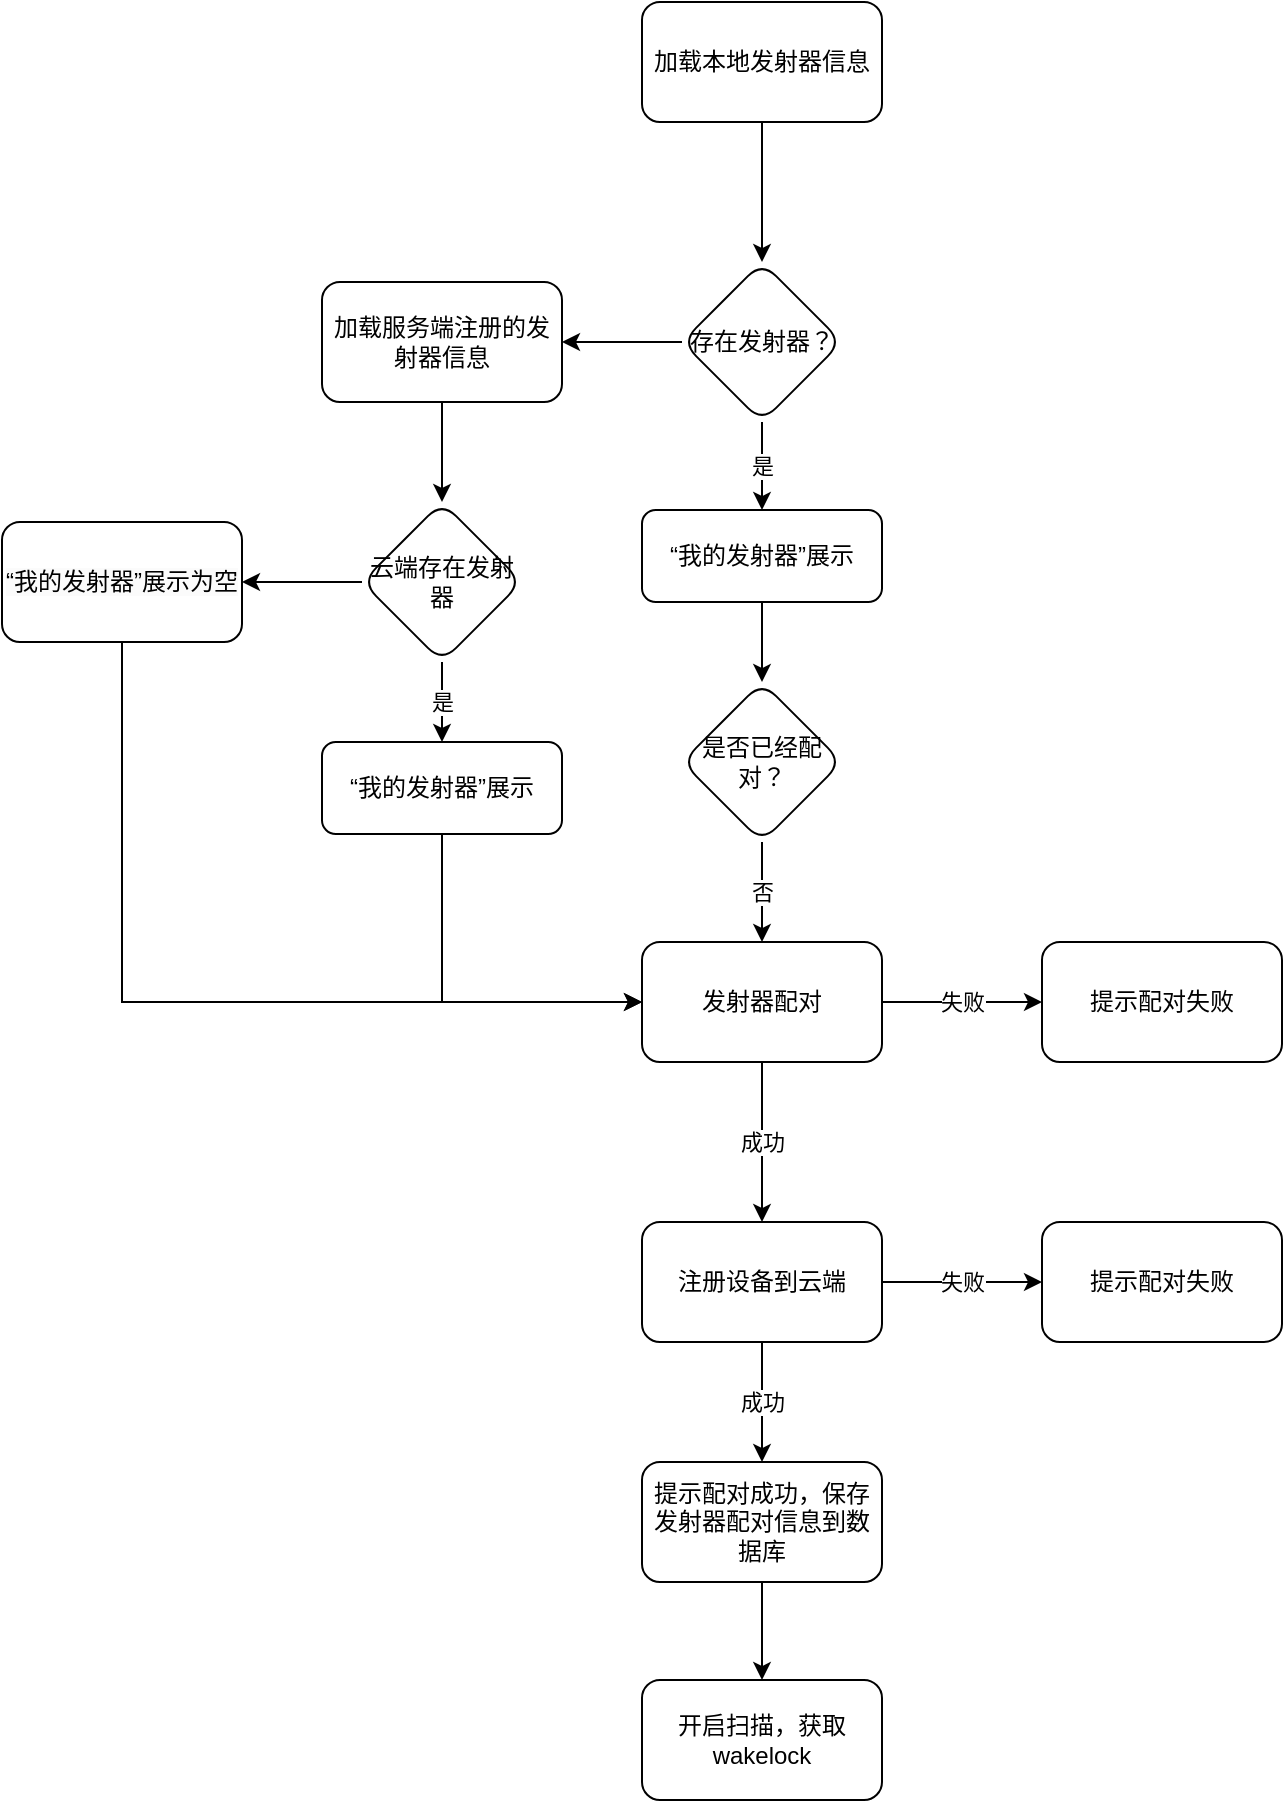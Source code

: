 <mxfile version="20.8.14" type="github">
  <diagram name="第 1 页" id="3vTdp0UVbqy76ZYv410J">
    <mxGraphModel dx="1363" dy="924" grid="1" gridSize="10" guides="1" tooltips="1" connect="1" arrows="1" fold="1" page="1" pageScale="1" pageWidth="827" pageHeight="1169" math="0" shadow="0">
      <root>
        <mxCell id="0" />
        <mxCell id="1" parent="0" />
        <mxCell id="xPan8RsNirfQrjr9XC_V-3" value="" style="edgeStyle=orthogonalEdgeStyle;rounded=0;orthogonalLoop=1;jettySize=auto;html=1;" edge="1" parent="1" source="xPan8RsNirfQrjr9XC_V-1" target="xPan8RsNirfQrjr9XC_V-2">
          <mxGeometry relative="1" as="geometry" />
        </mxCell>
        <mxCell id="xPan8RsNirfQrjr9XC_V-1" value="加载本地发射器信息" style="rounded=1;whiteSpace=wrap;html=1;" vertex="1" parent="1">
          <mxGeometry x="370" y="330" width="120" height="60" as="geometry" />
        </mxCell>
        <mxCell id="xPan8RsNirfQrjr9XC_V-18" value="" style="edgeStyle=orthogonalEdgeStyle;rounded=0;orthogonalLoop=1;jettySize=auto;html=1;" edge="1" parent="1" source="xPan8RsNirfQrjr9XC_V-2" target="xPan8RsNirfQrjr9XC_V-17">
          <mxGeometry relative="1" as="geometry" />
        </mxCell>
        <mxCell id="xPan8RsNirfQrjr9XC_V-23" value="是" style="edgeStyle=orthogonalEdgeStyle;rounded=0;orthogonalLoop=1;jettySize=auto;html=1;" edge="1" parent="1" source="xPan8RsNirfQrjr9XC_V-2" target="xPan8RsNirfQrjr9XC_V-22">
          <mxGeometry relative="1" as="geometry" />
        </mxCell>
        <mxCell id="xPan8RsNirfQrjr9XC_V-2" value="存在发射器？" style="rhombus;whiteSpace=wrap;html=1;rounded=1;" vertex="1" parent="1">
          <mxGeometry x="390" y="460" width="80" height="80" as="geometry" />
        </mxCell>
        <mxCell id="xPan8RsNirfQrjr9XC_V-13" value="否" style="edgeStyle=orthogonalEdgeStyle;rounded=0;orthogonalLoop=1;jettySize=auto;html=1;" edge="1" parent="1" source="xPan8RsNirfQrjr9XC_V-9" target="xPan8RsNirfQrjr9XC_V-12">
          <mxGeometry relative="1" as="geometry" />
        </mxCell>
        <mxCell id="xPan8RsNirfQrjr9XC_V-9" value="是否已经配对？" style="rhombus;whiteSpace=wrap;html=1;rounded=1;" vertex="1" parent="1">
          <mxGeometry x="390" y="670" width="80" height="80" as="geometry" />
        </mxCell>
        <mxCell id="xPan8RsNirfQrjr9XC_V-33" value="成功" style="edgeStyle=orthogonalEdgeStyle;rounded=0;orthogonalLoop=1;jettySize=auto;html=1;" edge="1" parent="1" source="xPan8RsNirfQrjr9XC_V-12" target="xPan8RsNirfQrjr9XC_V-32">
          <mxGeometry relative="1" as="geometry" />
        </mxCell>
        <mxCell id="xPan8RsNirfQrjr9XC_V-35" value="失败" style="edgeStyle=orthogonalEdgeStyle;rounded=0;orthogonalLoop=1;jettySize=auto;html=1;" edge="1" parent="1" source="xPan8RsNirfQrjr9XC_V-12" target="xPan8RsNirfQrjr9XC_V-34">
          <mxGeometry relative="1" as="geometry">
            <mxPoint as="offset" />
          </mxGeometry>
        </mxCell>
        <mxCell id="xPan8RsNirfQrjr9XC_V-12" value="发射器配对" style="whiteSpace=wrap;html=1;rounded=1;" vertex="1" parent="1">
          <mxGeometry x="370" y="800" width="120" height="60" as="geometry" />
        </mxCell>
        <mxCell id="xPan8RsNirfQrjr9XC_V-20" value="" style="edgeStyle=orthogonalEdgeStyle;rounded=0;orthogonalLoop=1;jettySize=auto;html=1;" edge="1" parent="1" source="xPan8RsNirfQrjr9XC_V-17" target="xPan8RsNirfQrjr9XC_V-19">
          <mxGeometry relative="1" as="geometry" />
        </mxCell>
        <mxCell id="xPan8RsNirfQrjr9XC_V-17" value="加载服务端注册的发射器信息" style="whiteSpace=wrap;html=1;rounded=1;" vertex="1" parent="1">
          <mxGeometry x="210" y="470" width="120" height="60" as="geometry" />
        </mxCell>
        <mxCell id="xPan8RsNirfQrjr9XC_V-26" value="是" style="edgeStyle=orthogonalEdgeStyle;rounded=0;orthogonalLoop=1;jettySize=auto;html=1;" edge="1" parent="1" source="xPan8RsNirfQrjr9XC_V-19" target="xPan8RsNirfQrjr9XC_V-25">
          <mxGeometry relative="1" as="geometry" />
        </mxCell>
        <mxCell id="xPan8RsNirfQrjr9XC_V-30" value="" style="edgeStyle=orthogonalEdgeStyle;rounded=0;orthogonalLoop=1;jettySize=auto;html=1;" edge="1" parent="1" source="xPan8RsNirfQrjr9XC_V-19" target="xPan8RsNirfQrjr9XC_V-29">
          <mxGeometry relative="1" as="geometry" />
        </mxCell>
        <mxCell id="xPan8RsNirfQrjr9XC_V-19" value="云端存在发射器" style="rhombus;whiteSpace=wrap;html=1;rounded=1;" vertex="1" parent="1">
          <mxGeometry x="230" y="580" width="80" height="80" as="geometry" />
        </mxCell>
        <mxCell id="xPan8RsNirfQrjr9XC_V-24" value="" style="edgeStyle=orthogonalEdgeStyle;rounded=0;orthogonalLoop=1;jettySize=auto;html=1;" edge="1" parent="1" source="xPan8RsNirfQrjr9XC_V-22" target="xPan8RsNirfQrjr9XC_V-9">
          <mxGeometry relative="1" as="geometry" />
        </mxCell>
        <mxCell id="xPan8RsNirfQrjr9XC_V-22" value="“我的发射器”展示" style="whiteSpace=wrap;html=1;rounded=1;" vertex="1" parent="1">
          <mxGeometry x="370" y="584" width="120" height="46" as="geometry" />
        </mxCell>
        <mxCell id="xPan8RsNirfQrjr9XC_V-27" style="edgeStyle=orthogonalEdgeStyle;rounded=0;orthogonalLoop=1;jettySize=auto;html=1;exitX=0.5;exitY=1;exitDx=0;exitDy=0;entryX=0;entryY=0.5;entryDx=0;entryDy=0;" edge="1" parent="1" source="xPan8RsNirfQrjr9XC_V-25" target="xPan8RsNirfQrjr9XC_V-12">
          <mxGeometry relative="1" as="geometry" />
        </mxCell>
        <mxCell id="xPan8RsNirfQrjr9XC_V-25" value="“我的发射器”展示" style="whiteSpace=wrap;html=1;rounded=1;" vertex="1" parent="1">
          <mxGeometry x="210" y="700" width="120" height="46" as="geometry" />
        </mxCell>
        <mxCell id="xPan8RsNirfQrjr9XC_V-31" style="edgeStyle=orthogonalEdgeStyle;rounded=0;orthogonalLoop=1;jettySize=auto;html=1;exitX=0.5;exitY=1;exitDx=0;exitDy=0;entryX=0;entryY=0.5;entryDx=0;entryDy=0;" edge="1" parent="1" source="xPan8RsNirfQrjr9XC_V-29" target="xPan8RsNirfQrjr9XC_V-12">
          <mxGeometry relative="1" as="geometry" />
        </mxCell>
        <mxCell id="xPan8RsNirfQrjr9XC_V-29" value="&lt;span style=&quot;caret-color: rgb(0, 0, 0); color: rgb(0, 0, 0); font-family: Helvetica; font-size: 12px; font-style: normal; font-variant-caps: normal; font-weight: 400; letter-spacing: normal; text-align: center; text-indent: 0px; text-transform: none; word-spacing: 0px; -webkit-text-stroke-width: 0px; background-color: rgb(251, 251, 251); text-decoration: none; float: none; display: inline !important;&quot;&gt;“我的发射器”展示为空&lt;/span&gt;" style="whiteSpace=wrap;html=1;rounded=1;" vertex="1" parent="1">
          <mxGeometry x="50" y="590" width="120" height="60" as="geometry" />
        </mxCell>
        <mxCell id="xPan8RsNirfQrjr9XC_V-37" value="失败" style="edgeStyle=orthogonalEdgeStyle;rounded=0;orthogonalLoop=1;jettySize=auto;html=1;" edge="1" parent="1" source="xPan8RsNirfQrjr9XC_V-32" target="xPan8RsNirfQrjr9XC_V-36">
          <mxGeometry relative="1" as="geometry" />
        </mxCell>
        <mxCell id="xPan8RsNirfQrjr9XC_V-40" value="成功" style="edgeStyle=orthogonalEdgeStyle;rounded=0;orthogonalLoop=1;jettySize=auto;html=1;" edge="1" parent="1" source="xPan8RsNirfQrjr9XC_V-32" target="xPan8RsNirfQrjr9XC_V-39">
          <mxGeometry relative="1" as="geometry" />
        </mxCell>
        <mxCell id="xPan8RsNirfQrjr9XC_V-32" value="注册设备到云端" style="whiteSpace=wrap;html=1;rounded=1;" vertex="1" parent="1">
          <mxGeometry x="370" y="940" width="120" height="60" as="geometry" />
        </mxCell>
        <mxCell id="xPan8RsNirfQrjr9XC_V-34" value="提示配对失败" style="whiteSpace=wrap;html=1;rounded=1;" vertex="1" parent="1">
          <mxGeometry x="570" y="800" width="120" height="60" as="geometry" />
        </mxCell>
        <mxCell id="xPan8RsNirfQrjr9XC_V-36" value="提示配对失败" style="whiteSpace=wrap;html=1;rounded=1;" vertex="1" parent="1">
          <mxGeometry x="570" y="940" width="120" height="60" as="geometry" />
        </mxCell>
        <mxCell id="xPan8RsNirfQrjr9XC_V-42" value="" style="edgeStyle=orthogonalEdgeStyle;rounded=0;orthogonalLoop=1;jettySize=auto;html=1;" edge="1" parent="1" source="xPan8RsNirfQrjr9XC_V-39" target="xPan8RsNirfQrjr9XC_V-41">
          <mxGeometry relative="1" as="geometry" />
        </mxCell>
        <mxCell id="xPan8RsNirfQrjr9XC_V-39" value="提示配对成功，保存发射器配对信息到数据库" style="whiteSpace=wrap;html=1;rounded=1;" vertex="1" parent="1">
          <mxGeometry x="370" y="1060" width="120" height="60" as="geometry" />
        </mxCell>
        <mxCell id="xPan8RsNirfQrjr9XC_V-41" value="开启扫描，获取wakelock" style="whiteSpace=wrap;html=1;rounded=1;" vertex="1" parent="1">
          <mxGeometry x="370" y="1169" width="120" height="60" as="geometry" />
        </mxCell>
      </root>
    </mxGraphModel>
  </diagram>
</mxfile>
